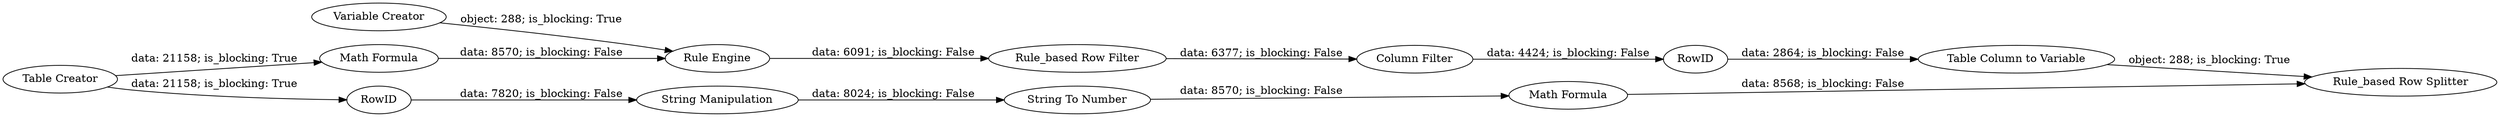 digraph {
	"-2351538647778770294_170" [label="Table Column to Variable"]
	"-2351538647778770294_171" [label="Rule_based Row Splitter"]
	"-2351538647778770294_141" [label="Variable Creator"]
	"-2351538647778770294_174" [label="Math Formula"]
	"-792110315726088990_300" [label="String To Number"]
	"-2351538647778770294_154" [label="Table Creator"]
	"-792110315726088990_301" [label="Math Formula"]
	"-2351538647778770294_157" [label="Rule Engine"]
	"-2351538647778770294_168" [label=RowID]
	"-792110315726088990_299" [label="String Manipulation"]
	"-792110315726088990_172" [label=RowID]
	"-2351538647778770294_169" [label="Column Filter"]
	"-2351538647778770294_166" [label="Rule_based Row Filter"]
	"-2351538647778770294_169" -> "-2351538647778770294_168" [label="data: 4424; is_blocking: False"]
	"-2351538647778770294_174" -> "-2351538647778770294_157" [label="data: 8570; is_blocking: False"]
	"-2351538647778770294_168" -> "-2351538647778770294_170" [label="data: 2864; is_blocking: False"]
	"-2351538647778770294_157" -> "-2351538647778770294_166" [label="data: 6091; is_blocking: False"]
	"-2351538647778770294_170" -> "-2351538647778770294_171" [label="object: 288; is_blocking: True"]
	"-2351538647778770294_154" -> "-792110315726088990_172" [label="data: 21158; is_blocking: True"]
	"-2351538647778770294_166" -> "-2351538647778770294_169" [label="data: 6377; is_blocking: False"]
	"-792110315726088990_172" -> "-792110315726088990_299" [label="data: 7820; is_blocking: False"]
	"-792110315726088990_300" -> "-792110315726088990_301" [label="data: 8570; is_blocking: False"]
	"-2351538647778770294_154" -> "-2351538647778770294_174" [label="data: 21158; is_blocking: True"]
	"-2351538647778770294_141" -> "-2351538647778770294_157" [label="object: 288; is_blocking: True"]
	"-792110315726088990_299" -> "-792110315726088990_300" [label="data: 8024; is_blocking: False"]
	"-792110315726088990_301" -> "-2351538647778770294_171" [label="data: 8568; is_blocking: False"]
	rankdir=LR
}
